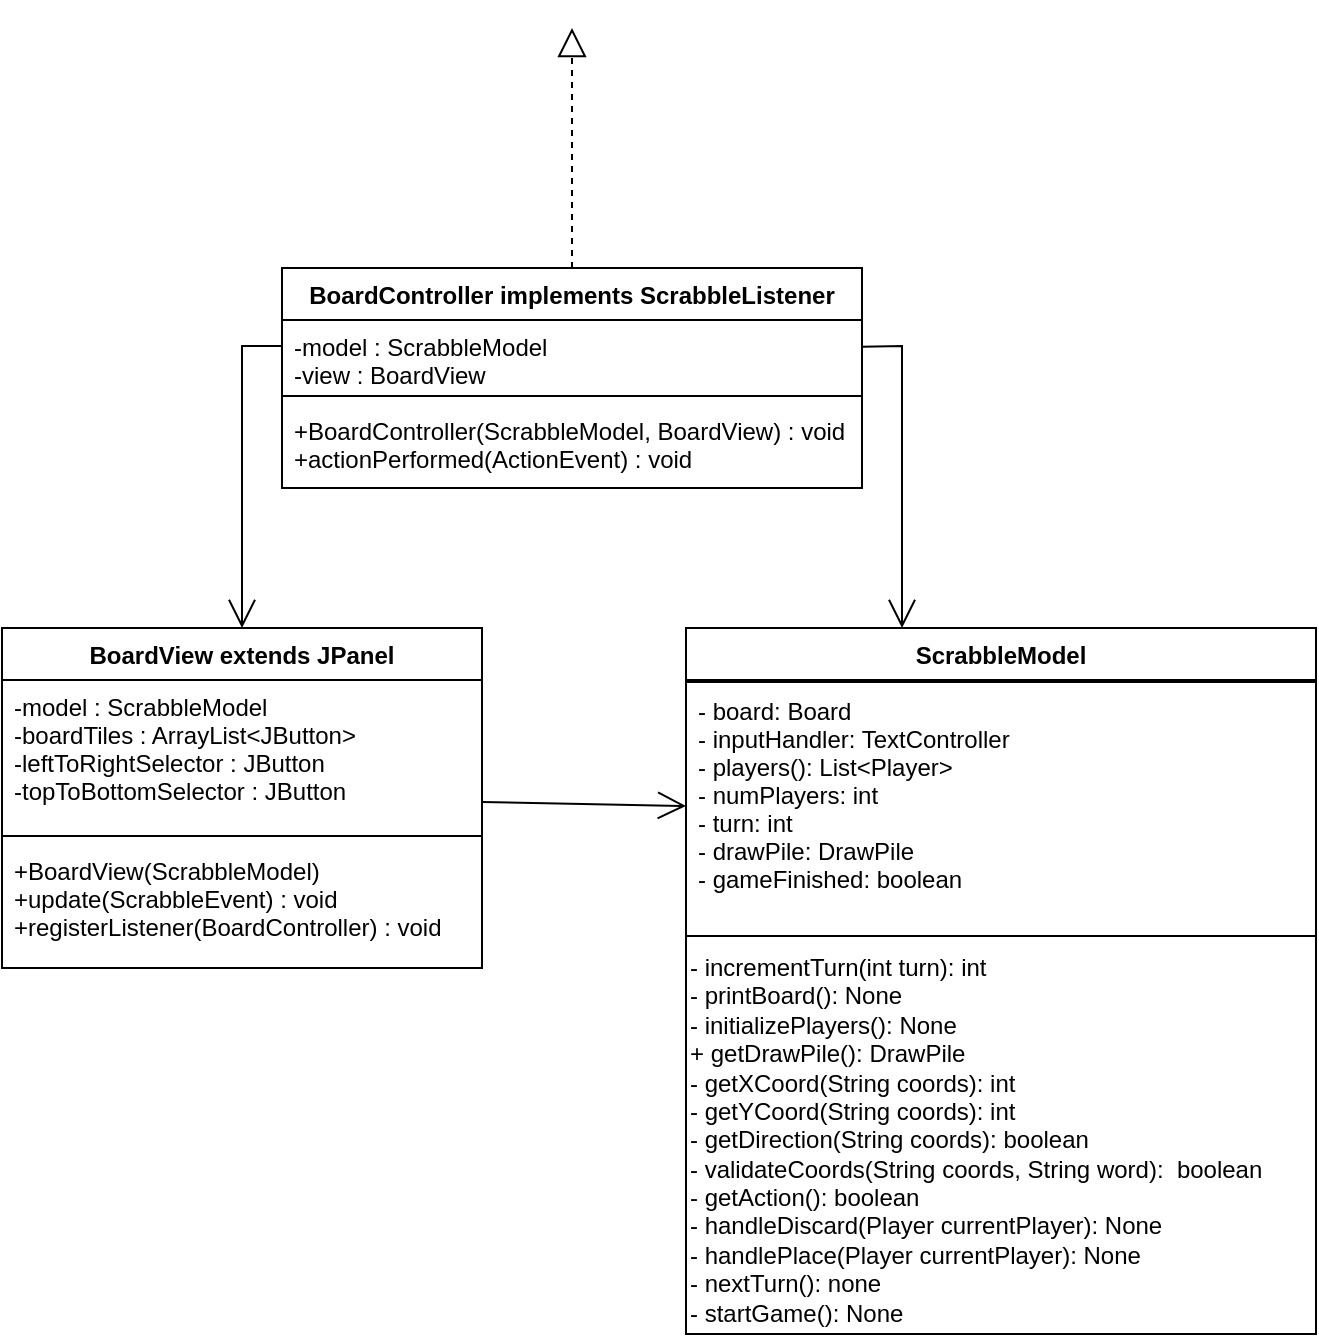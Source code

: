 <mxfile version="15.5.4" type="embed"><diagram id="E5MD6IGXgiVyi1Yvd_QD" name="Page-1"><mxGraphModel dx="973" dy="704" grid="1" gridSize="10" guides="1" tooltips="1" connect="1" arrows="1" fold="1" page="1" pageScale="1" pageWidth="850" pageHeight="1100" math="0" shadow="0"><root><mxCell id="0"/><mxCell id="1" parent="0"/><mxCell id="2" value="BoardController implements ScrabbleListener" style="swimlane;fontStyle=1;align=center;verticalAlign=top;childLayout=stackLayout;horizontal=1;startSize=26;horizontalStack=0;resizeParent=1;resizeParentMax=0;resizeLast=0;collapsible=1;marginBottom=0;" parent="1" vertex="1"><mxGeometry x="223" y="320" width="290" height="110" as="geometry"/></mxCell><mxCell id="3" value="-model : ScrabbleModel&#10;-view : BoardView" style="text;strokeColor=none;fillColor=none;align=left;verticalAlign=top;spacingLeft=4;spacingRight=4;overflow=hidden;rotatable=0;points=[[0,0.5],[1,0.5]];portConstraint=eastwest;" parent="2" vertex="1"><mxGeometry y="26" width="290" height="34" as="geometry"/></mxCell><mxCell id="4" value="" style="line;strokeWidth=1;fillColor=none;align=left;verticalAlign=middle;spacingTop=-1;spacingLeft=3;spacingRight=3;rotatable=0;labelPosition=right;points=[];portConstraint=eastwest;" parent="2" vertex="1"><mxGeometry y="60" width="290" height="8" as="geometry"/></mxCell><mxCell id="5" value="+BoardController(ScrabbleModel, BoardView) : void&#10;+actionPerformed(ActionEvent) : void" style="text;strokeColor=none;fillColor=none;align=left;verticalAlign=top;spacingLeft=4;spacingRight=4;overflow=hidden;rotatable=0;points=[[0,0.5],[1,0.5]];portConstraint=eastwest;" parent="2" vertex="1"><mxGeometry y="68" width="290" height="42" as="geometry"/></mxCell><mxCell id="6" value="BoardView extends JPanel" style="swimlane;fontStyle=1;align=center;verticalAlign=top;childLayout=stackLayout;horizontal=1;startSize=26;horizontalStack=0;resizeParent=1;resizeParentMax=0;resizeLast=0;collapsible=1;marginBottom=0;" parent="1" vertex="1"><mxGeometry x="83" y="500" width="240" height="170" as="geometry"/></mxCell><mxCell id="7" value="-model : ScrabbleModel&#10;-boardTiles : ArrayList&lt;JButton&gt;&#10;-leftToRightSelector : JButton&#10;-topToBottomSelector : JButton" style="text;strokeColor=none;fillColor=none;align=left;verticalAlign=top;spacingLeft=4;spacingRight=4;overflow=hidden;rotatable=0;points=[[0,0.5],[1,0.5]];portConstraint=eastwest;" parent="6" vertex="1"><mxGeometry y="26" width="240" height="74" as="geometry"/></mxCell><mxCell id="8" value="" style="line;strokeWidth=1;fillColor=none;align=left;verticalAlign=middle;spacingTop=-1;spacingLeft=3;spacingRight=3;rotatable=0;labelPosition=right;points=[];portConstraint=eastwest;" parent="6" vertex="1"><mxGeometry y="100" width="240" height="8" as="geometry"/></mxCell><mxCell id="9" value="+BoardView(ScrabbleModel)&#10;+update(ScrabbleEvent) : void&#10;+registerListener(BoardController) : void" style="text;strokeColor=none;fillColor=none;align=left;verticalAlign=top;spacingLeft=4;spacingRight=4;overflow=hidden;rotatable=0;points=[[0,0.5],[1,0.5]];portConstraint=eastwest;" parent="6" vertex="1"><mxGeometry y="108" width="240" height="62" as="geometry"/></mxCell><mxCell id="14" value="" style="endArrow=open;endFill=1;endSize=12;html=1;rounded=0;entryX=0.5;entryY=0;entryDx=0;entryDy=0;" parent="1" target="6" edge="1"><mxGeometry width="160" relative="1" as="geometry"><mxPoint x="223" y="359" as="sourcePoint"/><mxPoint x="503" y="540" as="targetPoint"/><Array as="points"><mxPoint x="203" y="359"/></Array></mxGeometry></mxCell><mxCell id="18" value="" style="endArrow=open;endFill=1;endSize=12;html=1;rounded=0;exitX=1;exitY=0.392;exitDx=0;exitDy=0;entryX=0.5;entryY=0;entryDx=0;entryDy=0;exitPerimeter=0;" parent="1" source="3" edge="1"><mxGeometry width="160" relative="1" as="geometry"><mxPoint x="343" y="540" as="sourcePoint"/><mxPoint x="533" y="500" as="targetPoint"/><Array as="points"><mxPoint x="533" y="359"/></Array></mxGeometry></mxCell><mxCell id="19" value="ScrabbleModel" style="swimlane;fontStyle=1;align=center;verticalAlign=top;childLayout=stackLayout;horizontal=1;startSize=26;horizontalStack=0;resizeParent=1;resizeParentMax=0;resizeLast=0;collapsible=1;marginBottom=0;" parent="1" vertex="1"><mxGeometry x="425" y="500" width="315" height="353" as="geometry"/></mxCell><mxCell id="20" value="" style="line;strokeWidth=1;fillColor=none;align=left;verticalAlign=middle;spacingTop=-1;spacingLeft=3;spacingRight=3;rotatable=0;labelPosition=right;points=[];portConstraint=eastwest;" parent="19" vertex="1"><mxGeometry y="26" width="315" height="2" as="geometry"/></mxCell><mxCell id="21" value="- board: Board&#10;- inputHandler: TextController&#10;- players(): List&lt;Player&gt;&#10;- numPlayers: int&#10;- turn: int&#10;- drawPile: DrawPile&#10;- gameFinished: boolean" style="text;strokeColor=none;fillColor=none;align=left;verticalAlign=top;spacingLeft=4;spacingRight=4;overflow=hidden;rotatable=0;points=[[0,0.5],[1,0.5]];portConstraint=eastwest;" parent="19" vertex="1"><mxGeometry y="28" width="315" height="122" as="geometry"/></mxCell><mxCell id="22" value="" style="line;strokeWidth=1;fillColor=none;align=left;verticalAlign=middle;spacingTop=-1;spacingLeft=3;spacingRight=3;rotatable=0;labelPosition=right;points=[];portConstraint=eastwest;" parent="19" vertex="1"><mxGeometry y="150" width="315" height="8" as="geometry"/></mxCell><mxCell id="23" value="&lt;span&gt;- incrementTurn(int turn): int&lt;/span&gt;&lt;br style=&quot;padding: 0px ; margin: 0px&quot;&gt;&lt;span&gt;- printBoard(): None&lt;/span&gt;&lt;br style=&quot;padding: 0px ; margin: 0px&quot;&gt;&lt;span&gt;- initializePlayers(): None&lt;/span&gt;&lt;br style=&quot;padding: 0px ; margin: 0px&quot;&gt;&lt;span&gt;+ getDrawPile(): DrawPile&lt;/span&gt;&lt;br style=&quot;padding: 0px ; margin: 0px&quot;&gt;&lt;span&gt;- getXCoord(String coords): int&lt;/span&gt;&lt;br style=&quot;padding: 0px ; margin: 0px&quot;&gt;&lt;span&gt;- getYCoord(String coords): int&lt;/span&gt;&lt;br style=&quot;padding: 0px ; margin: 0px&quot;&gt;&lt;span&gt;- getDirection(String coords): boolean&lt;/span&gt;&lt;br style=&quot;padding: 0px ; margin: 0px&quot;&gt;&lt;span&gt;- validateCoords(&lt;/span&gt;String&amp;nbsp;&lt;span&gt;coords,&amp;nbsp;&lt;/span&gt;String&amp;nbsp;&lt;span&gt;word):&amp;nbsp; boolean&lt;br&gt;- getAction(): boolean&lt;br&gt;- handleDiscard(Player currentPlayer): None&lt;br&gt;- handlePlace(Player currentPlayer): None&lt;br&gt;- nextTurn(): none&lt;br&gt;- startGame(): None&lt;br&gt;&lt;/span&gt;" style="text;html=1;strokeColor=none;fillColor=none;align=left;verticalAlign=middle;whiteSpace=wrap;rounded=0;" parent="19" vertex="1"><mxGeometry y="158" width="315" height="195" as="geometry"/></mxCell><mxCell id="24" value="" style="endArrow=open;endFill=1;endSize=12;html=1;rounded=0;exitX=1;exitY=0.824;exitDx=0;exitDy=0;exitPerimeter=0;entryX=0;entryY=0.5;entryDx=0;entryDy=0;" edge="1" parent="1" source="7" target="21"><mxGeometry width="160" relative="1" as="geometry"><mxPoint x="363" y="570" as="sourcePoint"/><mxPoint x="523" y="570" as="targetPoint"/></mxGeometry></mxCell><mxCell id="25" value="" style="endArrow=block;dashed=1;endFill=0;endSize=12;html=1;rounded=0;exitX=0.5;exitY=0;exitDx=0;exitDy=0;" edge="1" parent="1" source="2"><mxGeometry width="160" relative="1" as="geometry"><mxPoint x="360" y="540" as="sourcePoint"/><mxPoint x="368" y="200" as="targetPoint"/></mxGeometry></mxCell></root></mxGraphModel></diagram></mxfile>